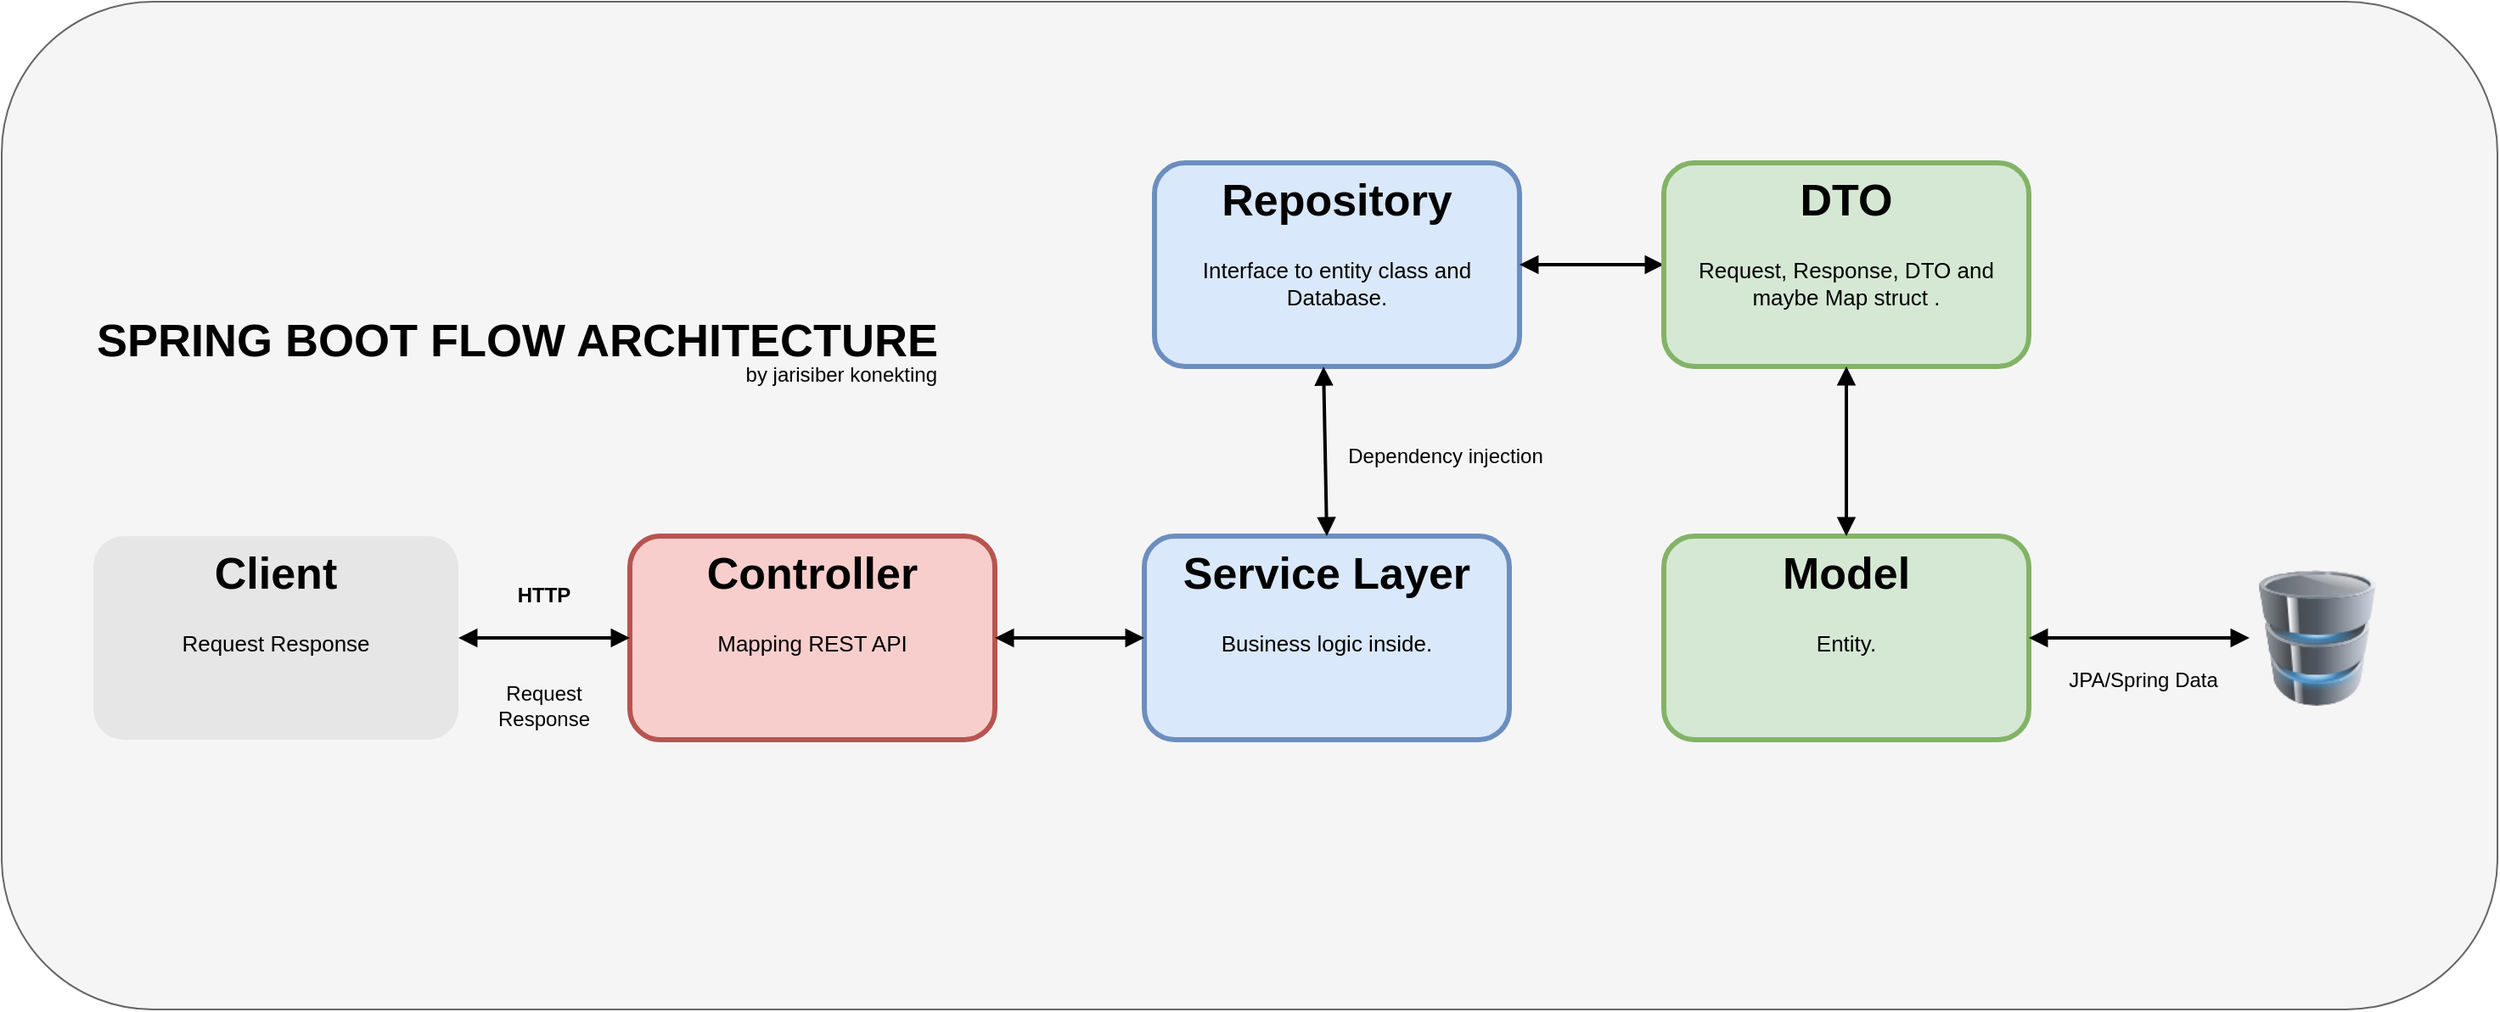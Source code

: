 <mxfile version="24.7.14">
  <diagram name="Page-1" id="82e54ff1-d628-8f03-85c4-9753963a91cd">
    <mxGraphModel dx="1600" dy="1639" grid="1" gridSize="10" guides="1" tooltips="1" connect="1" arrows="1" fold="1" page="1" pageScale="1" pageWidth="1100" pageHeight="850" background="none" math="0" shadow="0">
      <root>
        <mxCell id="0" />
        <mxCell id="1" parent="0" />
        <mxCell id="xYmULsUJG9SMde3CQeaA-2" value="" style="rounded=1;whiteSpace=wrap;html=1;fillColor=#f5f5f5;fontColor=#333333;strokeColor=#666666;" parent="1" vertex="1">
          <mxGeometry x="116" y="-85" width="1470" height="594" as="geometry" />
        </mxCell>
        <mxCell id="4ec97bd9e5d20128-16" value="&lt;h1&gt;Client&lt;/h1&gt;&lt;p&gt;Request Response&lt;/p&gt;" style="text;html=1;spacing=5;spacingTop=-20;whiteSpace=wrap;overflow=hidden;strokeColor=none;strokeWidth=3;fillColor=#E6E6E6;fontSize=13;fontColor=#000000;align=center;rounded=1;" parent="1" vertex="1">
          <mxGeometry x="170" y="230" width="215" height="120" as="geometry" />
        </mxCell>
        <mxCell id="4ec97bd9e5d20128-17" value="&lt;h1&gt;Controller&lt;/h1&gt;&lt;p&gt;Mapping REST API&lt;/p&gt;" style="text;html=1;spacing=5;spacingTop=-20;whiteSpace=wrap;overflow=hidden;strokeColor=#b85450;strokeWidth=3;fillColor=#f8cecc;fontSize=13;align=center;rounded=1;" parent="1" vertex="1">
          <mxGeometry x="486" y="230" width="215" height="120" as="geometry" />
        </mxCell>
        <mxCell id="4ec97bd9e5d20128-18" value="&lt;h1&gt;Service Layer&lt;/h1&gt;&lt;p&gt;Business logic inside.&lt;/p&gt;" style="text;html=1;spacing=5;spacingTop=-20;whiteSpace=wrap;overflow=hidden;strokeColor=#6c8ebf;strokeWidth=3;fillColor=#dae8fc;fontSize=13;align=center;rounded=1;" parent="1" vertex="1">
          <mxGeometry x="789" y="230" width="215" height="120" as="geometry" />
        </mxCell>
        <mxCell id="lLHDqfpQ_8zfisPfltb2-1" value="" style="endArrow=block;startArrow=block;endFill=1;startFill=1;html=1;rounded=0;strokeWidth=2;entryX=0;entryY=0.5;entryDx=0;entryDy=0;" parent="1" source="4ec97bd9e5d20128-16" target="4ec97bd9e5d20128-17" edge="1">
          <mxGeometry width="160" relative="1" as="geometry">
            <mxPoint x="400" y="294" as="sourcePoint" />
            <mxPoint x="470" y="294" as="targetPoint" />
          </mxGeometry>
        </mxCell>
        <mxCell id="lLHDqfpQ_8zfisPfltb2-3" value="" style="image;html=1;image=img/lib/clip_art/computers/Database_128x128.png" parent="1" vertex="1">
          <mxGeometry x="1440" y="250" width="80" height="80" as="geometry" />
        </mxCell>
        <mxCell id="lLHDqfpQ_8zfisPfltb2-6" value="&lt;h1&gt;Model&lt;/h1&gt;&lt;p&gt;Entity.&lt;/p&gt;" style="text;html=1;spacing=5;spacingTop=-20;whiteSpace=wrap;overflow=hidden;strokeColor=#82b366;strokeWidth=3;fillColor=#d5e8d4;fontSize=13;align=center;rounded=1;" parent="1" vertex="1">
          <mxGeometry x="1095" y="230" width="215" height="120" as="geometry" />
        </mxCell>
        <mxCell id="lLHDqfpQ_8zfisPfltb2-7" value="HTTP" style="text;html=1;align=center;verticalAlign=middle;resizable=0;points=[];autosize=1;strokeColor=none;fillColor=none;fontStyle=1;fontSize=12;" parent="1" vertex="1">
          <mxGeometry x="410" y="250" width="50" height="30" as="geometry" />
        </mxCell>
        <mxCell id="lLHDqfpQ_8zfisPfltb2-8" value="Request&lt;div&gt;Response&lt;/div&gt;" style="text;html=1;align=center;verticalAlign=middle;resizable=0;points=[];autosize=1;strokeColor=none;fillColor=none;" parent="1" vertex="1">
          <mxGeometry x="395" y="310" width="80" height="40" as="geometry" />
        </mxCell>
        <mxCell id="lLHDqfpQ_8zfisPfltb2-9" value="&lt;h1&gt;Repository&lt;/h1&gt;&lt;p&gt;Interface to entity class and Database.&lt;/p&gt;" style="text;html=1;spacing=5;spacingTop=-20;whiteSpace=wrap;overflow=hidden;strokeColor=#6c8ebf;strokeWidth=3;fillColor=#dae8fc;fontSize=13;align=center;rounded=1;" parent="1" vertex="1">
          <mxGeometry x="795" y="10" width="215" height="120" as="geometry" />
        </mxCell>
        <mxCell id="lLHDqfpQ_8zfisPfltb2-10" value="" style="endArrow=block;startArrow=block;endFill=1;startFill=1;html=1;rounded=0;strokeWidth=2;exitX=1;exitY=0.5;exitDx=0;exitDy=0;entryX=0;entryY=0.5;entryDx=0;entryDy=0;" parent="1" source="4ec97bd9e5d20128-17" target="4ec97bd9e5d20128-18" edge="1">
          <mxGeometry width="160" relative="1" as="geometry">
            <mxPoint x="710" y="294" as="sourcePoint" />
            <mxPoint x="780" y="294" as="targetPoint" />
          </mxGeometry>
        </mxCell>
        <mxCell id="lLHDqfpQ_8zfisPfltb2-11" value="" style="endArrow=block;startArrow=block;endFill=1;startFill=1;html=1;rounded=0;strokeWidth=2;exitX=1;exitY=0.5;exitDx=0;exitDy=0;entryX=0;entryY=0.5;entryDx=0;entryDy=0;" parent="1" source="lLHDqfpQ_8zfisPfltb2-9" target="SJ6mY_Pw0a-VBR7Snmpq-1" edge="1">
          <mxGeometry width="160" relative="1" as="geometry">
            <mxPoint x="1012" y="293" as="sourcePoint" />
            <mxPoint x="1082" y="293" as="targetPoint" />
          </mxGeometry>
        </mxCell>
        <mxCell id="lLHDqfpQ_8zfisPfltb2-13" value="" style="endArrow=block;startArrow=block;endFill=1;startFill=1;html=1;rounded=0;strokeWidth=2;entryX=1;entryY=0.5;entryDx=0;entryDy=0;exitX=0;exitY=0.5;exitDx=0;exitDy=0;" parent="1" source="lLHDqfpQ_8zfisPfltb2-3" target="lLHDqfpQ_8zfisPfltb2-6" edge="1">
          <mxGeometry width="160" relative="1" as="geometry">
            <mxPoint x="410" y="304" as="sourcePoint" />
            <mxPoint x="480" y="304" as="targetPoint" />
            <Array as="points" />
          </mxGeometry>
        </mxCell>
        <mxCell id="lLHDqfpQ_8zfisPfltb2-14" value="" style="endArrow=block;startArrow=block;endFill=1;startFill=1;html=1;rounded=0;strokeWidth=2;exitX=0.463;exitY=1.001;exitDx=0;exitDy=0;entryX=0.5;entryY=0;entryDx=0;entryDy=0;exitPerimeter=0;" parent="1" source="lLHDqfpQ_8zfisPfltb2-9" target="4ec97bd9e5d20128-18" edge="1">
          <mxGeometry width="160" relative="1" as="geometry">
            <mxPoint x="1014" y="300" as="sourcePoint" />
            <mxPoint x="1105" y="300" as="targetPoint" />
          </mxGeometry>
        </mxCell>
        <mxCell id="lLHDqfpQ_8zfisPfltb2-15" value="JPA/Spring Data" style="text;html=1;align=center;verticalAlign=middle;resizable=0;points=[];autosize=1;strokeColor=none;fillColor=none;" parent="1" vertex="1">
          <mxGeometry x="1322" y="300" width="110" height="30" as="geometry" />
        </mxCell>
        <mxCell id="lLHDqfpQ_8zfisPfltb2-17" value="Dependency injection" style="text;html=1;align=center;verticalAlign=middle;resizable=0;points=[];autosize=1;strokeColor=none;fillColor=none;" parent="1" vertex="1">
          <mxGeometry x="896" y="168" width="140" height="30" as="geometry" />
        </mxCell>
        <mxCell id="lLHDqfpQ_8zfisPfltb2-18" value="SPRING BOOT FLOW ARCHITECTURE" style="text;html=1;align=left;verticalAlign=middle;resizable=0;points=[];autosize=1;strokeColor=none;fillColor=none;fontSize=27;fontStyle=1;horizontal=1;" parent="1" vertex="1">
          <mxGeometry x="170" y="90" width="510" height="50" as="geometry" />
        </mxCell>
        <mxCell id="xYmULsUJG9SMde3CQeaA-1" value="by jarisiber konekting" style="text;html=1;align=right;verticalAlign=middle;resizable=0;points=[];autosize=1;strokeColor=none;fillColor=none;" parent="1" vertex="1">
          <mxGeometry x="528" y="120" width="140" height="30" as="geometry" />
        </mxCell>
        <mxCell id="SJ6mY_Pw0a-VBR7Snmpq-1" value="&lt;h1&gt;DTO&lt;/h1&gt;&lt;p&gt;Request, Response, DTO and maybe Map struct .&lt;/p&gt;" style="text;html=1;spacing=5;spacingTop=-20;whiteSpace=wrap;overflow=hidden;strokeColor=#82b366;strokeWidth=3;fillColor=#d5e8d4;fontSize=13;align=center;rounded=1;" vertex="1" parent="1">
          <mxGeometry x="1095" y="10" width="215" height="120" as="geometry" />
        </mxCell>
        <mxCell id="SJ6mY_Pw0a-VBR7Snmpq-2" value="" style="endArrow=block;startArrow=block;endFill=1;startFill=1;html=1;rounded=0;strokeWidth=2;exitX=0.5;exitY=1;exitDx=0;exitDy=0;entryX=0.5;entryY=0;entryDx=0;entryDy=0;" edge="1" parent="1" source="SJ6mY_Pw0a-VBR7Snmpq-1" target="lLHDqfpQ_8zfisPfltb2-6">
          <mxGeometry width="160" relative="1" as="geometry">
            <mxPoint x="1020" y="80" as="sourcePoint" />
            <mxPoint x="1105" y="80" as="targetPoint" />
          </mxGeometry>
        </mxCell>
      </root>
    </mxGraphModel>
  </diagram>
</mxfile>
